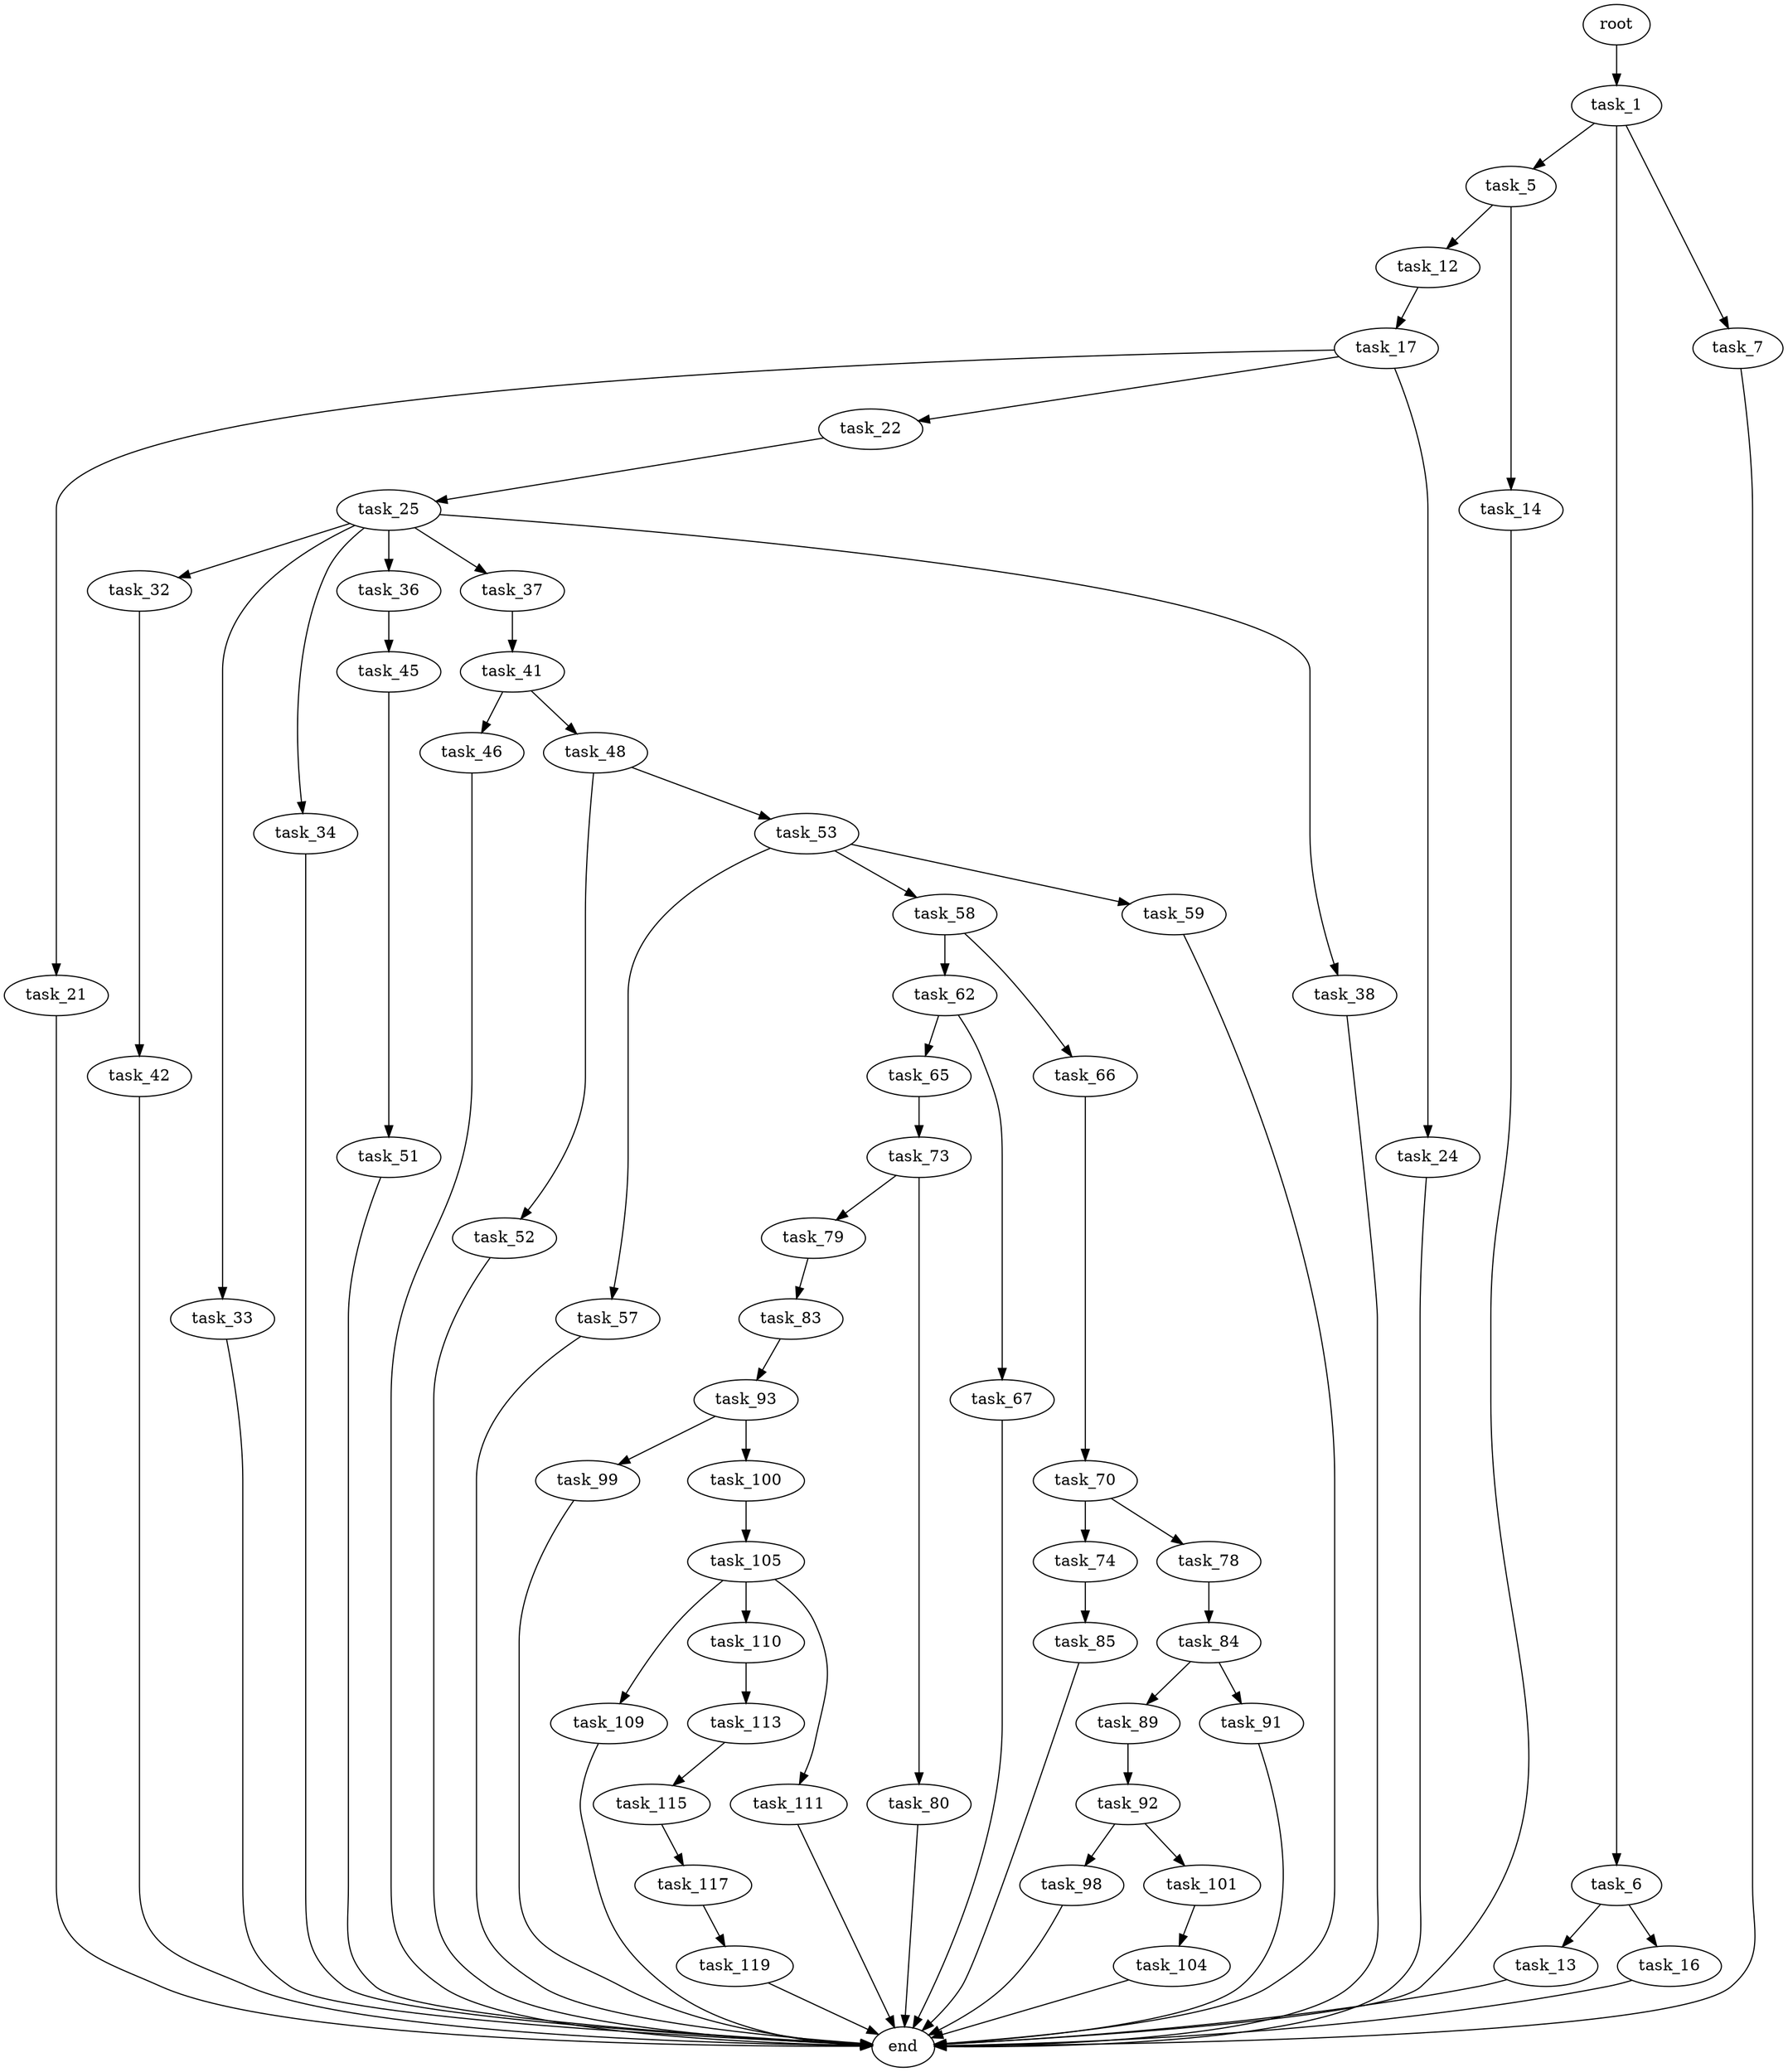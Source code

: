 digraph G {
  root [size="0.000000"];
  task_1 [size="274412441450.000000"];
  task_5 [size="231928233984.000000"];
  task_6 [size="1073741824000.000000"];
  task_7 [size="782757789696.000000"];
  task_12 [size="549755813888.000000"];
  task_14 [size="8589934592.000000"];
  task_13 [size="231928233984.000000"];
  task_16 [size="89455325340.000000"];
  end [size="0.000000"];
  task_17 [size="15369638666.000000"];
  task_21 [size="1073741824000.000000"];
  task_22 [size="2421630274.000000"];
  task_24 [size="103908391399.000000"];
  task_25 [size="8589934592.000000"];
  task_32 [size="231928233984.000000"];
  task_33 [size="555917450419.000000"];
  task_34 [size="549755813888.000000"];
  task_36 [size="8702995045.000000"];
  task_37 [size="231928233984.000000"];
  task_38 [size="49252119009.000000"];
  task_42 [size="40361397524.000000"];
  task_45 [size="523778871634.000000"];
  task_41 [size="3357786274.000000"];
  task_46 [size="2216664584.000000"];
  task_48 [size="253407011870.000000"];
  task_51 [size="8589934592.000000"];
  task_52 [size="106677119357.000000"];
  task_53 [size="221321460746.000000"];
  task_57 [size="76084618406.000000"];
  task_58 [size="782757789696.000000"];
  task_59 [size="5975441666.000000"];
  task_62 [size="17687511287.000000"];
  task_66 [size="5424640475.000000"];
  task_65 [size="549755813888.000000"];
  task_67 [size="231928233984.000000"];
  task_73 [size="274693562755.000000"];
  task_70 [size="28991029248.000000"];
  task_74 [size="164697880258.000000"];
  task_78 [size="1223331075.000000"];
  task_79 [size="134217728000.000000"];
  task_80 [size="82967633091.000000"];
  task_85 [size="2066775639.000000"];
  task_84 [size="2555670049.000000"];
  task_83 [size="504289688188.000000"];
  task_93 [size="628453554196.000000"];
  task_89 [size="153051900766.000000"];
  task_91 [size="368293445632.000000"];
  task_92 [size="28135717057.000000"];
  task_98 [size="377755643824.000000"];
  task_101 [size="1943797129.000000"];
  task_99 [size="1073741824000.000000"];
  task_100 [size="28714534245.000000"];
  task_105 [size="29372757281.000000"];
  task_104 [size="16515464524.000000"];
  task_109 [size="26235316454.000000"];
  task_110 [size="1774194311.000000"];
  task_111 [size="16893213557.000000"];
  task_113 [size="68719476736.000000"];
  task_115 [size="134217728000.000000"];
  task_117 [size="11745900279.000000"];
  task_119 [size="6798408297.000000"];

  root -> task_1 [size="1.000000"];
  task_1 -> task_5 [size="209715200.000000"];
  task_1 -> task_6 [size="209715200.000000"];
  task_1 -> task_7 [size="209715200.000000"];
  task_5 -> task_12 [size="301989888.000000"];
  task_5 -> task_14 [size="301989888.000000"];
  task_6 -> task_13 [size="838860800.000000"];
  task_6 -> task_16 [size="838860800.000000"];
  task_7 -> end [size="1.000000"];
  task_12 -> task_17 [size="536870912.000000"];
  task_14 -> end [size="1.000000"];
  task_13 -> end [size="1.000000"];
  task_16 -> end [size="1.000000"];
  task_17 -> task_21 [size="536870912.000000"];
  task_17 -> task_22 [size="536870912.000000"];
  task_17 -> task_24 [size="536870912.000000"];
  task_21 -> end [size="1.000000"];
  task_22 -> task_25 [size="301989888.000000"];
  task_24 -> end [size="1.000000"];
  task_25 -> task_32 [size="33554432.000000"];
  task_25 -> task_33 [size="33554432.000000"];
  task_25 -> task_34 [size="33554432.000000"];
  task_25 -> task_36 [size="33554432.000000"];
  task_25 -> task_37 [size="33554432.000000"];
  task_25 -> task_38 [size="33554432.000000"];
  task_32 -> task_42 [size="301989888.000000"];
  task_33 -> end [size="1.000000"];
  task_34 -> end [size="1.000000"];
  task_36 -> task_45 [size="209715200.000000"];
  task_37 -> task_41 [size="301989888.000000"];
  task_38 -> end [size="1.000000"];
  task_42 -> end [size="1.000000"];
  task_45 -> task_51 [size="411041792.000000"];
  task_41 -> task_46 [size="75497472.000000"];
  task_41 -> task_48 [size="75497472.000000"];
  task_46 -> end [size="1.000000"];
  task_48 -> task_52 [size="301989888.000000"];
  task_48 -> task_53 [size="301989888.000000"];
  task_51 -> end [size="1.000000"];
  task_52 -> end [size="1.000000"];
  task_53 -> task_57 [size="209715200.000000"];
  task_53 -> task_58 [size="209715200.000000"];
  task_53 -> task_59 [size="209715200.000000"];
  task_57 -> end [size="1.000000"];
  task_58 -> task_62 [size="679477248.000000"];
  task_58 -> task_66 [size="679477248.000000"];
  task_59 -> end [size="1.000000"];
  task_62 -> task_65 [size="301989888.000000"];
  task_62 -> task_67 [size="301989888.000000"];
  task_66 -> task_70 [size="411041792.000000"];
  task_65 -> task_73 [size="536870912.000000"];
  task_67 -> end [size="1.000000"];
  task_73 -> task_79 [size="209715200.000000"];
  task_73 -> task_80 [size="209715200.000000"];
  task_70 -> task_74 [size="75497472.000000"];
  task_70 -> task_78 [size="75497472.000000"];
  task_74 -> task_85 [size="301989888.000000"];
  task_78 -> task_84 [size="33554432.000000"];
  task_79 -> task_83 [size="209715200.000000"];
  task_80 -> end [size="1.000000"];
  task_85 -> end [size="1.000000"];
  task_84 -> task_89 [size="209715200.000000"];
  task_84 -> task_91 [size="209715200.000000"];
  task_83 -> task_93 [size="536870912.000000"];
  task_93 -> task_99 [size="536870912.000000"];
  task_93 -> task_100 [size="536870912.000000"];
  task_89 -> task_92 [size="301989888.000000"];
  task_91 -> end [size="1.000000"];
  task_92 -> task_98 [size="75497472.000000"];
  task_92 -> task_101 [size="75497472.000000"];
  task_98 -> end [size="1.000000"];
  task_101 -> task_104 [size="209715200.000000"];
  task_99 -> end [size="1.000000"];
  task_100 -> task_105 [size="679477248.000000"];
  task_105 -> task_109 [size="679477248.000000"];
  task_105 -> task_110 [size="679477248.000000"];
  task_105 -> task_111 [size="679477248.000000"];
  task_104 -> end [size="1.000000"];
  task_109 -> end [size="1.000000"];
  task_110 -> task_113 [size="134217728.000000"];
  task_111 -> end [size="1.000000"];
  task_113 -> task_115 [size="134217728.000000"];
  task_115 -> task_117 [size="209715200.000000"];
  task_117 -> task_119 [size="411041792.000000"];
  task_119 -> end [size="1.000000"];
}
